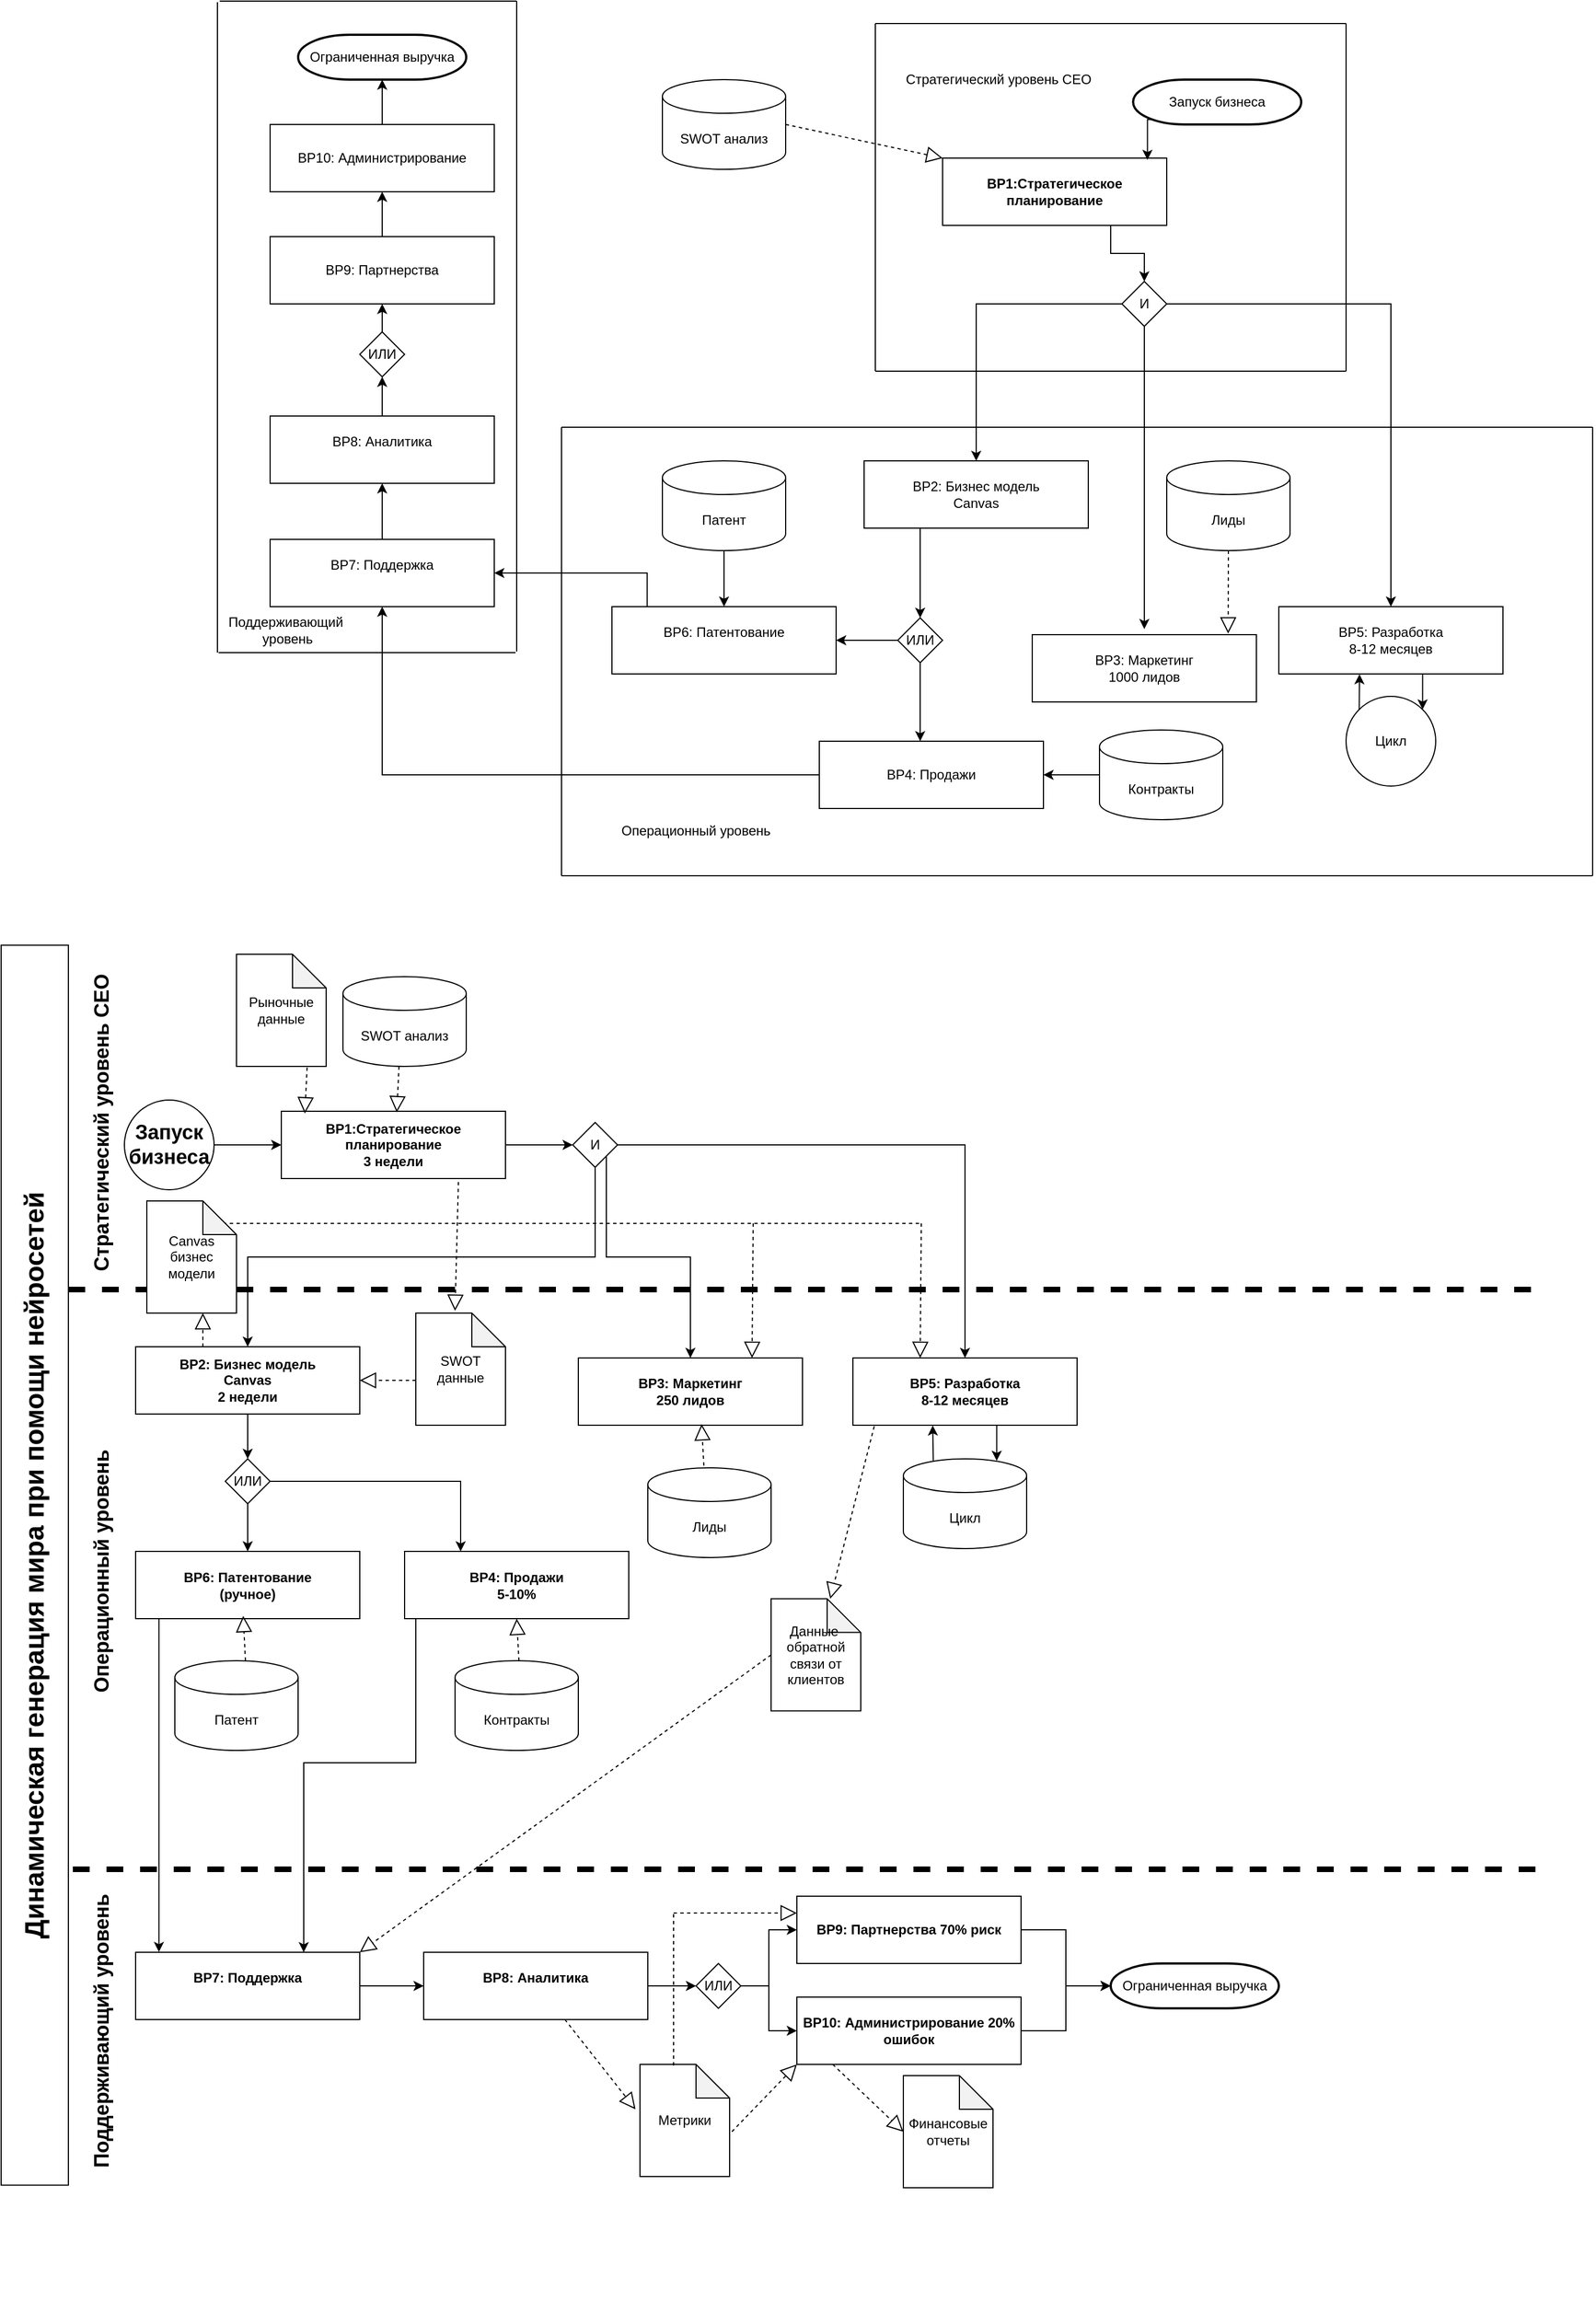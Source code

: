 <mxfile version="28.1.2">
  <diagram name="Страница — 1" id="jnrc5RC17uL5okMxQ9-9">
    <mxGraphModel dx="2722" dy="1200" grid="1" gridSize="10" guides="1" tooltips="1" connect="1" arrows="1" fold="1" page="1" pageScale="1" pageWidth="827" pageHeight="1169" math="0" shadow="0">
      <root>
        <mxCell id="0" />
        <mxCell id="1" parent="0" />
        <mxCell id="enXsGFHNMzW8swjhAQXI-1" value="SWOT анализ" style="shape=cylinder3;whiteSpace=wrap;html=1;boundedLbl=1;backgroundOutline=1;size=15;" vertex="1" parent="1">
          <mxGeometry x="130" y="90" width="110" height="80" as="geometry" />
        </mxCell>
        <mxCell id="enXsGFHNMzW8swjhAQXI-2" value="Запуск бизнеса" style="strokeWidth=2;html=1;shape=mxgraph.flowchart.terminator;whiteSpace=wrap;" vertex="1" parent="1">
          <mxGeometry x="550" y="90" width="150" height="40" as="geometry" />
        </mxCell>
        <mxCell id="enXsGFHNMzW8swjhAQXI-7" style="edgeStyle=orthogonalEdgeStyle;rounded=0;orthogonalLoop=1;jettySize=auto;html=1;exitX=0.75;exitY=1;exitDx=0;exitDy=0;entryX=0.5;entryY=0;entryDx=0;entryDy=0;" edge="1" parent="1" source="enXsGFHNMzW8swjhAQXI-3" target="enXsGFHNMzW8swjhAQXI-4">
          <mxGeometry relative="1" as="geometry" />
        </mxCell>
        <mxCell id="enXsGFHNMzW8swjhAQXI-3" value="&lt;b&gt;BP1:Стратегическое планирование&lt;/b&gt;" style="rounded=0;whiteSpace=wrap;html=1;" vertex="1" parent="1">
          <mxGeometry x="380" y="160" width="200" height="60" as="geometry" />
        </mxCell>
        <mxCell id="enXsGFHNMzW8swjhAQXI-15" style="edgeStyle=orthogonalEdgeStyle;rounded=0;orthogonalLoop=1;jettySize=auto;html=1;exitX=0;exitY=0.5;exitDx=0;exitDy=0;entryX=0.5;entryY=0;entryDx=0;entryDy=0;" edge="1" parent="1" source="enXsGFHNMzW8swjhAQXI-4" target="enXsGFHNMzW8swjhAQXI-14">
          <mxGeometry relative="1" as="geometry" />
        </mxCell>
        <mxCell id="enXsGFHNMzW8swjhAQXI-25" style="edgeStyle=orthogonalEdgeStyle;rounded=0;orthogonalLoop=1;jettySize=auto;html=1;exitX=0.5;exitY=1;exitDx=0;exitDy=0;" edge="1" parent="1" source="enXsGFHNMzW8swjhAQXI-4">
          <mxGeometry relative="1" as="geometry">
            <mxPoint x="560" y="580" as="targetPoint" />
          </mxGeometry>
        </mxCell>
        <mxCell id="enXsGFHNMzW8swjhAQXI-26" style="edgeStyle=orthogonalEdgeStyle;rounded=0;orthogonalLoop=1;jettySize=auto;html=1;exitX=1;exitY=0.5;exitDx=0;exitDy=0;entryX=0.5;entryY=0;entryDx=0;entryDy=0;" edge="1" parent="1" source="enXsGFHNMzW8swjhAQXI-4" target="enXsGFHNMzW8swjhAQXI-20">
          <mxGeometry relative="1" as="geometry" />
        </mxCell>
        <mxCell id="enXsGFHNMzW8swjhAQXI-4" value="И" style="rhombus;whiteSpace=wrap;html=1;" vertex="1" parent="1">
          <mxGeometry x="540" y="270" width="40" height="40" as="geometry" />
        </mxCell>
        <mxCell id="enXsGFHNMzW8swjhAQXI-5" style="edgeStyle=orthogonalEdgeStyle;rounded=0;orthogonalLoop=1;jettySize=auto;html=1;exitX=0.11;exitY=0.89;exitDx=0;exitDy=0;exitPerimeter=0;entryX=0.914;entryY=0.027;entryDx=0;entryDy=0;entryPerimeter=0;" edge="1" parent="1" source="enXsGFHNMzW8swjhAQXI-2" target="enXsGFHNMzW8swjhAQXI-3">
          <mxGeometry relative="1" as="geometry" />
        </mxCell>
        <mxCell id="enXsGFHNMzW8swjhAQXI-6" value="" style="endArrow=block;dashed=1;endFill=0;endSize=12;html=1;rounded=0;entryX=0;entryY=0;entryDx=0;entryDy=0;" edge="1" parent="1" target="enXsGFHNMzW8swjhAQXI-3">
          <mxGeometry width="160" relative="1" as="geometry">
            <mxPoint x="240" y="130" as="sourcePoint" />
            <mxPoint x="400" y="130" as="targetPoint" />
          </mxGeometry>
        </mxCell>
        <mxCell id="enXsGFHNMzW8swjhAQXI-9" value="" style="endArrow=none;html=1;rounded=0;" edge="1" parent="1">
          <mxGeometry width="50" height="50" relative="1" as="geometry">
            <mxPoint x="320" y="350" as="sourcePoint" />
            <mxPoint x="320" y="40" as="targetPoint" />
          </mxGeometry>
        </mxCell>
        <mxCell id="enXsGFHNMzW8swjhAQXI-10" value="" style="endArrow=none;html=1;rounded=0;" edge="1" parent="1">
          <mxGeometry width="50" height="50" relative="1" as="geometry">
            <mxPoint x="740" y="350" as="sourcePoint" />
            <mxPoint x="740" y="40" as="targetPoint" />
          </mxGeometry>
        </mxCell>
        <mxCell id="enXsGFHNMzW8swjhAQXI-11" value="" style="endArrow=none;html=1;rounded=0;" edge="1" parent="1">
          <mxGeometry width="50" height="50" relative="1" as="geometry">
            <mxPoint x="740" y="350" as="sourcePoint" />
            <mxPoint x="320" y="350" as="targetPoint" />
          </mxGeometry>
        </mxCell>
        <mxCell id="enXsGFHNMzW8swjhAQXI-12" value="" style="endArrow=none;html=1;rounded=0;" edge="1" parent="1">
          <mxGeometry width="50" height="50" relative="1" as="geometry">
            <mxPoint x="740" y="40" as="sourcePoint" />
            <mxPoint x="320" y="40" as="targetPoint" />
          </mxGeometry>
        </mxCell>
        <mxCell id="enXsGFHNMzW8swjhAQXI-13" value="Стратегический уровень CEO" style="text;html=1;align=center;verticalAlign=middle;whiteSpace=wrap;rounded=0;" vertex="1" parent="1">
          <mxGeometry x="340" y="60" width="180" height="60" as="geometry" />
        </mxCell>
        <mxCell id="enXsGFHNMzW8swjhAQXI-28" style="edgeStyle=orthogonalEdgeStyle;rounded=0;orthogonalLoop=1;jettySize=auto;html=1;exitX=0.25;exitY=1;exitDx=0;exitDy=0;entryX=0.5;entryY=0;entryDx=0;entryDy=0;" edge="1" parent="1" source="enXsGFHNMzW8swjhAQXI-14" target="enXsGFHNMzW8swjhAQXI-27">
          <mxGeometry relative="1" as="geometry" />
        </mxCell>
        <mxCell id="enXsGFHNMzW8swjhAQXI-14" value="BP2: Бизнес модель&lt;div&gt;Canvas&lt;/div&gt;" style="rounded=0;whiteSpace=wrap;html=1;" vertex="1" parent="1">
          <mxGeometry x="310" y="430" width="200" height="60" as="geometry" />
        </mxCell>
        <mxCell id="enXsGFHNMzW8swjhAQXI-16" value="BP3: Маркетинг&lt;br&gt;1000 лидов" style="rounded=0;whiteSpace=wrap;html=1;" vertex="1" parent="1">
          <mxGeometry x="460" y="585" width="200" height="60" as="geometry" />
        </mxCell>
        <mxCell id="enXsGFHNMzW8swjhAQXI-17" value="Лиды" style="shape=cylinder3;whiteSpace=wrap;html=1;boundedLbl=1;backgroundOutline=1;size=15;" vertex="1" parent="1">
          <mxGeometry x="580" y="430" width="110" height="80" as="geometry" />
        </mxCell>
        <mxCell id="enXsGFHNMzW8swjhAQXI-18" value="" style="endArrow=block;dashed=1;endFill=0;endSize=12;html=1;rounded=0;entryX=0.874;entryY=-0.017;entryDx=0;entryDy=0;entryPerimeter=0;exitX=0.5;exitY=1;exitDx=0;exitDy=0;exitPerimeter=0;" edge="1" parent="1" source="enXsGFHNMzW8swjhAQXI-17" target="enXsGFHNMzW8swjhAQXI-16">
          <mxGeometry width="160" relative="1" as="geometry">
            <mxPoint x="827" y="370" as="sourcePoint" />
            <mxPoint x="967" y="400" as="targetPoint" />
          </mxGeometry>
        </mxCell>
        <mxCell id="enXsGFHNMzW8swjhAQXI-47" style="edgeStyle=orthogonalEdgeStyle;rounded=0;orthogonalLoop=1;jettySize=auto;html=1;exitX=0.75;exitY=1;exitDx=0;exitDy=0;entryX=1;entryY=0;entryDx=0;entryDy=0;" edge="1" parent="1" source="enXsGFHNMzW8swjhAQXI-20" target="enXsGFHNMzW8swjhAQXI-22">
          <mxGeometry relative="1" as="geometry" />
        </mxCell>
        <mxCell id="enXsGFHNMzW8swjhAQXI-20" value="BP5: Разработка&lt;br&gt;8-12 месяцев" style="rounded=0;whiteSpace=wrap;html=1;" vertex="1" parent="1">
          <mxGeometry x="680" y="560" width="200" height="60" as="geometry" />
        </mxCell>
        <mxCell id="enXsGFHNMzW8swjhAQXI-22" value="Цикл" style="ellipse;whiteSpace=wrap;html=1;aspect=fixed;" vertex="1" parent="1">
          <mxGeometry x="740" y="640" width="80" height="80" as="geometry" />
        </mxCell>
        <mxCell id="enXsGFHNMzW8swjhAQXI-32" style="edgeStyle=orthogonalEdgeStyle;rounded=0;orthogonalLoop=1;jettySize=auto;html=1;exitX=0;exitY=0.5;exitDx=0;exitDy=0;entryX=1;entryY=0.5;entryDx=0;entryDy=0;" edge="1" parent="1" source="enXsGFHNMzW8swjhAQXI-27" target="enXsGFHNMzW8swjhAQXI-30">
          <mxGeometry relative="1" as="geometry" />
        </mxCell>
        <mxCell id="enXsGFHNMzW8swjhAQXI-27" value="ИЛИ" style="rhombus;whiteSpace=wrap;html=1;" vertex="1" parent="1">
          <mxGeometry x="340" y="570" width="40" height="40" as="geometry" />
        </mxCell>
        <mxCell id="enXsGFHNMzW8swjhAQXI-56" style="edgeStyle=orthogonalEdgeStyle;rounded=0;orthogonalLoop=1;jettySize=auto;html=1;exitX=0;exitY=0.5;exitDx=0;exitDy=0;entryX=0.5;entryY=1;entryDx=0;entryDy=0;" edge="1" parent="1" source="enXsGFHNMzW8swjhAQXI-29" target="enXsGFHNMzW8swjhAQXI-54">
          <mxGeometry relative="1" as="geometry" />
        </mxCell>
        <mxCell id="enXsGFHNMzW8swjhAQXI-29" value="BP4: Продажи" style="rounded=0;whiteSpace=wrap;html=1;" vertex="1" parent="1">
          <mxGeometry x="270" y="680" width="200" height="60" as="geometry" />
        </mxCell>
        <mxCell id="enXsGFHNMzW8swjhAQXI-55" style="edgeStyle=orthogonalEdgeStyle;rounded=0;orthogonalLoop=1;jettySize=auto;html=1;exitX=0.157;exitY=0.006;exitDx=0;exitDy=0;entryX=1;entryY=0.5;entryDx=0;entryDy=0;exitPerimeter=0;" edge="1" parent="1" source="enXsGFHNMzW8swjhAQXI-30" target="enXsGFHNMzW8swjhAQXI-54">
          <mxGeometry relative="1" as="geometry" />
        </mxCell>
        <mxCell id="enXsGFHNMzW8swjhAQXI-30" value="BP6: Патентование&lt;div&gt;&lt;br&gt;&lt;/div&gt;" style="rounded=0;whiteSpace=wrap;html=1;" vertex="1" parent="1">
          <mxGeometry x="85" y="560" width="200" height="60" as="geometry" />
        </mxCell>
        <mxCell id="enXsGFHNMzW8swjhAQXI-31" style="edgeStyle=orthogonalEdgeStyle;rounded=0;orthogonalLoop=1;jettySize=auto;html=1;exitX=0.5;exitY=1;exitDx=0;exitDy=0;entryX=0.45;entryY=0;entryDx=0;entryDy=0;entryPerimeter=0;" edge="1" parent="1" source="enXsGFHNMzW8swjhAQXI-27" target="enXsGFHNMzW8swjhAQXI-29">
          <mxGeometry relative="1" as="geometry" />
        </mxCell>
        <mxCell id="enXsGFHNMzW8swjhAQXI-36" style="edgeStyle=orthogonalEdgeStyle;rounded=0;orthogonalLoop=1;jettySize=auto;html=1;exitX=0;exitY=0.5;exitDx=0;exitDy=0;exitPerimeter=0;entryX=1;entryY=0.5;entryDx=0;entryDy=0;" edge="1" parent="1" source="enXsGFHNMzW8swjhAQXI-33" target="enXsGFHNMzW8swjhAQXI-29">
          <mxGeometry relative="1" as="geometry" />
        </mxCell>
        <mxCell id="enXsGFHNMzW8swjhAQXI-33" value="Контракты" style="shape=cylinder3;whiteSpace=wrap;html=1;boundedLbl=1;backgroundOutline=1;size=15;" vertex="1" parent="1">
          <mxGeometry x="520" y="670" width="110" height="80" as="geometry" />
        </mxCell>
        <mxCell id="enXsGFHNMzW8swjhAQXI-35" style="edgeStyle=orthogonalEdgeStyle;rounded=0;orthogonalLoop=1;jettySize=auto;html=1;exitX=0.5;exitY=1;exitDx=0;exitDy=0;exitPerimeter=0;entryX=0.5;entryY=0;entryDx=0;entryDy=0;" edge="1" parent="1" source="enXsGFHNMzW8swjhAQXI-34" target="enXsGFHNMzW8swjhAQXI-30">
          <mxGeometry relative="1" as="geometry" />
        </mxCell>
        <mxCell id="enXsGFHNMzW8swjhAQXI-34" value="Патент" style="shape=cylinder3;whiteSpace=wrap;html=1;boundedLbl=1;backgroundOutline=1;size=15;" vertex="1" parent="1">
          <mxGeometry x="130" y="430" width="110" height="80" as="geometry" />
        </mxCell>
        <mxCell id="enXsGFHNMzW8swjhAQXI-48" style="edgeStyle=orthogonalEdgeStyle;rounded=0;orthogonalLoop=1;jettySize=auto;html=1;exitX=0;exitY=0;exitDx=0;exitDy=0;entryX=0.36;entryY=1.004;entryDx=0;entryDy=0;entryPerimeter=0;" edge="1" parent="1" source="enXsGFHNMzW8swjhAQXI-22" target="enXsGFHNMzW8swjhAQXI-20">
          <mxGeometry relative="1" as="geometry" />
        </mxCell>
        <mxCell id="enXsGFHNMzW8swjhAQXI-49" value="" style="endArrow=none;html=1;rounded=0;" edge="1" parent="1">
          <mxGeometry width="50" height="50" relative="1" as="geometry">
            <mxPoint x="960" y="400" as="sourcePoint" />
            <mxPoint x="40" y="400" as="targetPoint" />
          </mxGeometry>
        </mxCell>
        <mxCell id="enXsGFHNMzW8swjhAQXI-50" value="" style="endArrow=none;html=1;rounded=0;" edge="1" parent="1">
          <mxGeometry width="50" height="50" relative="1" as="geometry">
            <mxPoint x="960" y="800" as="sourcePoint" />
            <mxPoint x="40" y="800" as="targetPoint" />
          </mxGeometry>
        </mxCell>
        <mxCell id="enXsGFHNMzW8swjhAQXI-51" value="" style="endArrow=none;html=1;rounded=0;" edge="1" parent="1">
          <mxGeometry width="50" height="50" relative="1" as="geometry">
            <mxPoint x="40" y="800" as="sourcePoint" />
            <mxPoint x="40" y="400" as="targetPoint" />
          </mxGeometry>
        </mxCell>
        <mxCell id="enXsGFHNMzW8swjhAQXI-52" value="" style="endArrow=none;html=1;rounded=0;" edge="1" parent="1">
          <mxGeometry width="50" height="50" relative="1" as="geometry">
            <mxPoint x="960" y="800" as="sourcePoint" />
            <mxPoint x="960" y="400" as="targetPoint" />
          </mxGeometry>
        </mxCell>
        <mxCell id="enXsGFHNMzW8swjhAQXI-53" value="Операционный уровень" style="text;html=1;align=center;verticalAlign=middle;whiteSpace=wrap;rounded=0;" vertex="1" parent="1">
          <mxGeometry x="70" y="730" width="180" height="60" as="geometry" />
        </mxCell>
        <mxCell id="enXsGFHNMzW8swjhAQXI-58" style="edgeStyle=orthogonalEdgeStyle;rounded=0;orthogonalLoop=1;jettySize=auto;html=1;exitX=0.5;exitY=0;exitDx=0;exitDy=0;entryX=0.5;entryY=1;entryDx=0;entryDy=0;" edge="1" parent="1" source="enXsGFHNMzW8swjhAQXI-54" target="enXsGFHNMzW8swjhAQXI-57">
          <mxGeometry relative="1" as="geometry" />
        </mxCell>
        <mxCell id="enXsGFHNMzW8swjhAQXI-54" value="BP7: Поддержка&lt;div&gt;&lt;br&gt;&lt;/div&gt;" style="rounded=0;whiteSpace=wrap;html=1;" vertex="1" parent="1">
          <mxGeometry x="-220" y="500" width="200" height="60" as="geometry" />
        </mxCell>
        <mxCell id="enXsGFHNMzW8swjhAQXI-67" style="edgeStyle=orthogonalEdgeStyle;rounded=0;orthogonalLoop=1;jettySize=auto;html=1;exitX=0.5;exitY=0;exitDx=0;exitDy=0;entryX=0.5;entryY=1;entryDx=0;entryDy=0;" edge="1" parent="1" source="enXsGFHNMzW8swjhAQXI-57" target="enXsGFHNMzW8swjhAQXI-59">
          <mxGeometry relative="1" as="geometry" />
        </mxCell>
        <mxCell id="enXsGFHNMzW8swjhAQXI-57" value="BP8: Аналитика&lt;div&gt;&lt;br&gt;&lt;/div&gt;" style="rounded=0;whiteSpace=wrap;html=1;" vertex="1" parent="1">
          <mxGeometry x="-220" y="390" width="200" height="60" as="geometry" />
        </mxCell>
        <mxCell id="enXsGFHNMzW8swjhAQXI-68" style="edgeStyle=orthogonalEdgeStyle;rounded=0;orthogonalLoop=1;jettySize=auto;html=1;exitX=0.5;exitY=0;exitDx=0;exitDy=0;entryX=0.5;entryY=1;entryDx=0;entryDy=0;" edge="1" parent="1" source="enXsGFHNMzW8swjhAQXI-59" target="enXsGFHNMzW8swjhAQXI-64">
          <mxGeometry relative="1" as="geometry" />
        </mxCell>
        <mxCell id="enXsGFHNMzW8swjhAQXI-59" value="ИЛИ" style="rhombus;whiteSpace=wrap;html=1;" vertex="1" parent="1">
          <mxGeometry x="-140" y="315" width="40" height="40" as="geometry" />
        </mxCell>
        <mxCell id="enXsGFHNMzW8swjhAQXI-63" value="Ограниченная выручка" style="strokeWidth=2;html=1;shape=mxgraph.flowchart.terminator;whiteSpace=wrap;" vertex="1" parent="1">
          <mxGeometry x="-195" y="50" width="150" height="40" as="geometry" />
        </mxCell>
        <mxCell id="enXsGFHNMzW8swjhAQXI-70" style="edgeStyle=orthogonalEdgeStyle;rounded=0;orthogonalLoop=1;jettySize=auto;html=1;exitX=0.5;exitY=0;exitDx=0;exitDy=0;entryX=0.5;entryY=1;entryDx=0;entryDy=0;" edge="1" parent="1" source="enXsGFHNMzW8swjhAQXI-64" target="enXsGFHNMzW8swjhAQXI-69">
          <mxGeometry relative="1" as="geometry" />
        </mxCell>
        <mxCell id="enXsGFHNMzW8swjhAQXI-64" value="BP9: Партнерства" style="rounded=0;whiteSpace=wrap;html=1;" vertex="1" parent="1">
          <mxGeometry x="-220" y="230" width="200" height="60" as="geometry" />
        </mxCell>
        <mxCell id="enXsGFHNMzW8swjhAQXI-69" value="BP10: Администрирование" style="rounded=0;whiteSpace=wrap;html=1;" vertex="1" parent="1">
          <mxGeometry x="-220" y="130" width="200" height="60" as="geometry" />
        </mxCell>
        <mxCell id="enXsGFHNMzW8swjhAQXI-71" style="edgeStyle=orthogonalEdgeStyle;rounded=0;orthogonalLoop=1;jettySize=auto;html=1;exitX=0.5;exitY=0;exitDx=0;exitDy=0;entryX=0.5;entryY=1;entryDx=0;entryDy=0;entryPerimeter=0;" edge="1" parent="1" source="enXsGFHNMzW8swjhAQXI-69" target="enXsGFHNMzW8swjhAQXI-63">
          <mxGeometry relative="1" as="geometry" />
        </mxCell>
        <mxCell id="enXsGFHNMzW8swjhAQXI-72" value="" style="endArrow=none;html=1;rounded=0;" edge="1" parent="1">
          <mxGeometry width="50" height="50" relative="1" as="geometry">
            <mxPoint y="20" as="sourcePoint" />
            <mxPoint x="-265" y="20" as="targetPoint" />
          </mxGeometry>
        </mxCell>
        <mxCell id="enXsGFHNMzW8swjhAQXI-73" value="" style="endArrow=none;html=1;rounded=0;" edge="1" parent="1">
          <mxGeometry width="50" height="50" relative="1" as="geometry">
            <mxPoint x="-1" y="601" as="sourcePoint" />
            <mxPoint x="-266" y="601" as="targetPoint" />
          </mxGeometry>
        </mxCell>
        <mxCell id="enXsGFHNMzW8swjhAQXI-74" value="" style="endArrow=none;html=1;rounded=0;" edge="1" parent="1">
          <mxGeometry width="50" height="50" relative="1" as="geometry">
            <mxPoint y="600" as="sourcePoint" />
            <mxPoint y="20" as="targetPoint" />
          </mxGeometry>
        </mxCell>
        <mxCell id="enXsGFHNMzW8swjhAQXI-76" value="" style="endArrow=none;html=1;rounded=0;" edge="1" parent="1">
          <mxGeometry width="50" height="50" relative="1" as="geometry">
            <mxPoint x="-267" y="601" as="sourcePoint" />
            <mxPoint x="-267" y="21" as="targetPoint" />
          </mxGeometry>
        </mxCell>
        <mxCell id="enXsGFHNMzW8swjhAQXI-77" value="Поддерживающий&lt;div&gt;&amp;nbsp;уровень&lt;/div&gt;" style="text;html=1;align=center;verticalAlign=middle;whiteSpace=wrap;rounded=0;" vertex="1" parent="1">
          <mxGeometry x="-296" y="551" width="180" height="60" as="geometry" />
        </mxCell>
        <mxCell id="enXsGFHNMzW8swjhAQXI-78" value="" style="endArrow=none;dashed=1;html=1;rounded=0;strokeWidth=5;" edge="1" parent="1">
          <mxGeometry width="50" height="50" relative="1" as="geometry">
            <mxPoint x="-400" y="1169" as="sourcePoint" />
            <mxPoint x="920" y="1169" as="targetPoint" />
          </mxGeometry>
        </mxCell>
        <mxCell id="enXsGFHNMzW8swjhAQXI-79" value="&lt;font style=&quot;font-size: 24px;&quot;&gt;&lt;b&gt;Динамическая генерация мира при помощи нейросетей&lt;/b&gt;&lt;/font&gt;" style="rounded=0;whiteSpace=wrap;html=1;rotation=-90;" vertex="1" parent="1">
          <mxGeometry x="-982.89" y="1384.8" width="1105.8" height="60" as="geometry" />
        </mxCell>
        <mxCell id="enXsGFHNMzW8swjhAQXI-80" value="" style="endArrow=none;dashed=1;html=1;rounded=0;strokeWidth=5;" edge="1" parent="1">
          <mxGeometry width="50" height="50" relative="1" as="geometry">
            <mxPoint x="-396" y="1686" as="sourcePoint" />
            <mxPoint x="924" y="1686" as="targetPoint" />
          </mxGeometry>
        </mxCell>
        <mxCell id="enXsGFHNMzW8swjhAQXI-83" style="edgeStyle=orthogonalEdgeStyle;rounded=0;orthogonalLoop=1;jettySize=auto;html=1;exitX=1;exitY=0.5;exitDx=0;exitDy=0;entryX=0;entryY=0.5;entryDx=0;entryDy=0;" edge="1" parent="1" source="enXsGFHNMzW8swjhAQXI-81" target="enXsGFHNMzW8swjhAQXI-82">
          <mxGeometry relative="1" as="geometry" />
        </mxCell>
        <mxCell id="enXsGFHNMzW8swjhAQXI-81" value="&lt;font style=&quot;font-size: 18px;&quot;&gt;&lt;b&gt;Запуск бизнеса&lt;/b&gt;&lt;/font&gt;" style="ellipse;whiteSpace=wrap;html=1;aspect=fixed;" vertex="1" parent="1">
          <mxGeometry x="-350" y="1000" width="80" height="80" as="geometry" />
        </mxCell>
        <mxCell id="enXsGFHNMzW8swjhAQXI-85" style="edgeStyle=orthogonalEdgeStyle;rounded=0;orthogonalLoop=1;jettySize=auto;html=1;exitX=1;exitY=0.5;exitDx=0;exitDy=0;entryX=0;entryY=0.5;entryDx=0;entryDy=0;" edge="1" parent="1" source="enXsGFHNMzW8swjhAQXI-82" target="enXsGFHNMzW8swjhAQXI-84">
          <mxGeometry relative="1" as="geometry" />
        </mxCell>
        <mxCell id="enXsGFHNMzW8swjhAQXI-82" value="&lt;b&gt;BP1:Стратегическое планирование&lt;/b&gt;&lt;div&gt;&lt;b&gt;3 недели&lt;/b&gt;&lt;/div&gt;" style="rounded=0;whiteSpace=wrap;html=1;" vertex="1" parent="1">
          <mxGeometry x="-210" y="1010" width="200" height="60" as="geometry" />
        </mxCell>
        <mxCell id="enXsGFHNMzW8swjhAQXI-89" style="edgeStyle=orthogonalEdgeStyle;rounded=0;orthogonalLoop=1;jettySize=auto;html=1;exitX=0.5;exitY=1;exitDx=0;exitDy=0;entryX=0.5;entryY=0;entryDx=0;entryDy=0;" edge="1" parent="1" source="enXsGFHNMzW8swjhAQXI-84" target="enXsGFHNMzW8swjhAQXI-88">
          <mxGeometry relative="1" as="geometry" />
        </mxCell>
        <mxCell id="enXsGFHNMzW8swjhAQXI-101" style="edgeStyle=orthogonalEdgeStyle;rounded=0;orthogonalLoop=1;jettySize=auto;html=1;exitX=1;exitY=0.5;exitDx=0;exitDy=0;" edge="1" parent="1" source="enXsGFHNMzW8swjhAQXI-84" target="enXsGFHNMzW8swjhAQXI-100">
          <mxGeometry relative="1" as="geometry" />
        </mxCell>
        <mxCell id="enXsGFHNMzW8swjhAQXI-108" style="edgeStyle=orthogonalEdgeStyle;rounded=0;orthogonalLoop=1;jettySize=auto;html=1;exitX=1;exitY=1;exitDx=0;exitDy=0;entryX=0.5;entryY=0;entryDx=0;entryDy=0;" edge="1" parent="1" source="enXsGFHNMzW8swjhAQXI-84" target="enXsGFHNMzW8swjhAQXI-105">
          <mxGeometry relative="1" as="geometry">
            <Array as="points">
              <mxPoint x="80" y="1140" />
              <mxPoint x="155" y="1140" />
            </Array>
          </mxGeometry>
        </mxCell>
        <mxCell id="enXsGFHNMzW8swjhAQXI-84" value="И" style="rhombus;whiteSpace=wrap;html=1;" vertex="1" parent="1">
          <mxGeometry x="50" y="1020" width="40" height="40" as="geometry" />
        </mxCell>
        <mxCell id="enXsGFHNMzW8swjhAQXI-86" value="SWOT анализ" style="shape=cylinder3;whiteSpace=wrap;html=1;boundedLbl=1;backgroundOutline=1;size=15;" vertex="1" parent="1">
          <mxGeometry x="-155" y="890" width="110" height="80" as="geometry" />
        </mxCell>
        <mxCell id="enXsGFHNMzW8swjhAQXI-87" value="" style="endArrow=block;dashed=1;endFill=0;endSize=12;html=1;rounded=0;" edge="1" parent="1">
          <mxGeometry width="160" relative="1" as="geometry">
            <mxPoint x="-105" y="970" as="sourcePoint" />
            <mxPoint x="-107" y="1011" as="targetPoint" />
          </mxGeometry>
        </mxCell>
        <mxCell id="enXsGFHNMzW8swjhAQXI-91" style="edgeStyle=orthogonalEdgeStyle;rounded=0;orthogonalLoop=1;jettySize=auto;html=1;exitX=0.5;exitY=1;exitDx=0;exitDy=0;entryX=0.5;entryY=0;entryDx=0;entryDy=0;" edge="1" parent="1" source="enXsGFHNMzW8swjhAQXI-88" target="enXsGFHNMzW8swjhAQXI-90">
          <mxGeometry relative="1" as="geometry" />
        </mxCell>
        <mxCell id="enXsGFHNMzW8swjhAQXI-88" value="&lt;b&gt;BP2: Бизнес модель&lt;/b&gt;&lt;div&gt;&lt;b&gt;Canvas&lt;/b&gt;&lt;/div&gt;&lt;div&gt;&lt;b&gt;2 недели&lt;/b&gt;&lt;/div&gt;" style="rounded=0;whiteSpace=wrap;html=1;" vertex="1" parent="1">
          <mxGeometry x="-340" y="1220" width="200" height="60" as="geometry" />
        </mxCell>
        <mxCell id="enXsGFHNMzW8swjhAQXI-94" style="edgeStyle=orthogonalEdgeStyle;rounded=0;orthogonalLoop=1;jettySize=auto;html=1;exitX=0.5;exitY=1;exitDx=0;exitDy=0;entryX=0.5;entryY=0;entryDx=0;entryDy=0;" edge="1" parent="1" source="enXsGFHNMzW8swjhAQXI-90" target="enXsGFHNMzW8swjhAQXI-92">
          <mxGeometry relative="1" as="geometry" />
        </mxCell>
        <mxCell id="enXsGFHNMzW8swjhAQXI-95" style="edgeStyle=orthogonalEdgeStyle;rounded=0;orthogonalLoop=1;jettySize=auto;html=1;exitX=1;exitY=0.5;exitDx=0;exitDy=0;entryX=0.25;entryY=0;entryDx=0;entryDy=0;" edge="1" parent="1" source="enXsGFHNMzW8swjhAQXI-90" target="enXsGFHNMzW8swjhAQXI-93">
          <mxGeometry relative="1" as="geometry" />
        </mxCell>
        <mxCell id="enXsGFHNMzW8swjhAQXI-90" value="ИЛИ" style="rhombus;whiteSpace=wrap;html=1;" vertex="1" parent="1">
          <mxGeometry x="-260" y="1320" width="40" height="40" as="geometry" />
        </mxCell>
        <mxCell id="enXsGFHNMzW8swjhAQXI-92" value="&lt;b&gt;BP6: Патентование&lt;/b&gt;&lt;div&gt;&lt;b&gt;(ручное)&lt;/b&gt;&lt;/div&gt;" style="rounded=0;whiteSpace=wrap;html=1;" vertex="1" parent="1">
          <mxGeometry x="-340" y="1402.5" width="200" height="60" as="geometry" />
        </mxCell>
        <mxCell id="enXsGFHNMzW8swjhAQXI-115" style="edgeStyle=orthogonalEdgeStyle;rounded=0;orthogonalLoop=1;jettySize=auto;html=1;exitX=0.25;exitY=1;exitDx=0;exitDy=0;entryX=0.75;entryY=0;entryDx=0;entryDy=0;" edge="1" parent="1" source="enXsGFHNMzW8swjhAQXI-93" target="enXsGFHNMzW8swjhAQXI-111">
          <mxGeometry relative="1" as="geometry">
            <Array as="points">
              <mxPoint x="-90" y="1463" />
              <mxPoint x="-90" y="1591" />
              <mxPoint x="-190" y="1591" />
            </Array>
          </mxGeometry>
        </mxCell>
        <mxCell id="enXsGFHNMzW8swjhAQXI-93" value="&lt;b&gt;BP4: Продажи&lt;/b&gt;&lt;div&gt;&lt;b&gt;5-10%&lt;/b&gt;&lt;/div&gt;" style="rounded=0;whiteSpace=wrap;html=1;" vertex="1" parent="1">
          <mxGeometry x="-100" y="1402.5" width="200" height="60" as="geometry" />
        </mxCell>
        <mxCell id="enXsGFHNMzW8swjhAQXI-96" value="Патент" style="shape=cylinder3;whiteSpace=wrap;html=1;boundedLbl=1;backgroundOutline=1;size=15;" vertex="1" parent="1">
          <mxGeometry x="-305" y="1500" width="110" height="80" as="geometry" />
        </mxCell>
        <mxCell id="enXsGFHNMzW8swjhAQXI-97" value="Контракты" style="shape=cylinder3;whiteSpace=wrap;html=1;boundedLbl=1;backgroundOutline=1;size=15;" vertex="1" parent="1">
          <mxGeometry x="-55" y="1500" width="110" height="80" as="geometry" />
        </mxCell>
        <mxCell id="enXsGFHNMzW8swjhAQXI-98" value="" style="endArrow=block;dashed=1;endFill=0;endSize=12;html=1;rounded=0;entryX=0.5;entryY=1;entryDx=0;entryDy=0;" edge="1" parent="1" target="enXsGFHNMzW8swjhAQXI-93">
          <mxGeometry width="160" relative="1" as="geometry">
            <mxPoint x="2" y="1500" as="sourcePoint" />
            <mxPoint y="1460" as="targetPoint" />
          </mxGeometry>
        </mxCell>
        <mxCell id="enXsGFHNMzW8swjhAQXI-99" value="" style="endArrow=block;dashed=1;endFill=0;endSize=12;html=1;rounded=0;" edge="1" parent="1">
          <mxGeometry width="160" relative="1" as="geometry">
            <mxPoint x="-242" y="1500" as="sourcePoint" />
            <mxPoint x="-244" y="1460" as="targetPoint" />
          </mxGeometry>
        </mxCell>
        <mxCell id="enXsGFHNMzW8swjhAQXI-104" style="edgeStyle=orthogonalEdgeStyle;rounded=0;orthogonalLoop=1;jettySize=auto;html=1;exitX=0.75;exitY=1;exitDx=0;exitDy=0;entryX=1;entryY=0;entryDx=0;entryDy=0;" edge="1" parent="1" source="enXsGFHNMzW8swjhAQXI-100">
          <mxGeometry relative="1" as="geometry">
            <mxPoint x="428.284" y="1321.716" as="targetPoint" />
          </mxGeometry>
        </mxCell>
        <mxCell id="enXsGFHNMzW8swjhAQXI-100" value="&lt;b&gt;BP5: Разработка&lt;br&gt;8-12 месяцев&lt;/b&gt;" style="rounded=0;whiteSpace=wrap;html=1;" vertex="1" parent="1">
          <mxGeometry x="300" y="1230" width="200" height="60" as="geometry" />
        </mxCell>
        <mxCell id="enXsGFHNMzW8swjhAQXI-103" style="edgeStyle=orthogonalEdgeStyle;rounded=0;orthogonalLoop=1;jettySize=auto;html=1;exitX=0;exitY=0;exitDx=0;exitDy=0;entryX=0.356;entryY=1.004;entryDx=0;entryDy=0;entryPerimeter=0;" edge="1" parent="1" target="enXsGFHNMzW8swjhAQXI-100">
          <mxGeometry relative="1" as="geometry">
            <mxPoint x="371.716" y="1321.716" as="sourcePoint" />
          </mxGeometry>
        </mxCell>
        <mxCell id="enXsGFHNMzW8swjhAQXI-105" value="&lt;b&gt;BP3: Маркетинг&lt;br&gt;250 лидов&lt;/b&gt;" style="rounded=0;whiteSpace=wrap;html=1;" vertex="1" parent="1">
          <mxGeometry x="55" y="1230" width="200" height="60" as="geometry" />
        </mxCell>
        <mxCell id="enXsGFHNMzW8swjhAQXI-106" value="Лиды" style="shape=cylinder3;whiteSpace=wrap;html=1;boundedLbl=1;backgroundOutline=1;size=15;" vertex="1" parent="1">
          <mxGeometry x="117" y="1328" width="110" height="80" as="geometry" />
        </mxCell>
        <mxCell id="enXsGFHNMzW8swjhAQXI-107" value="" style="endArrow=block;dashed=1;endFill=0;endSize=12;html=1;rounded=0;entryX=0.5;entryY=1;entryDx=0;entryDy=0;" edge="1" parent="1">
          <mxGeometry width="160" relative="1" as="geometry">
            <mxPoint x="167" y="1326" as="sourcePoint" />
            <mxPoint x="165" y="1289" as="targetPoint" />
          </mxGeometry>
        </mxCell>
        <mxCell id="enXsGFHNMzW8swjhAQXI-109" value="&lt;b&gt;&lt;font style=&quot;font-size: 18px;&quot;&gt;Стратегический уровень CEO&lt;/font&gt;&lt;/b&gt;" style="text;html=1;align=center;verticalAlign=middle;whiteSpace=wrap;rounded=0;rotation=-90;" vertex="1" parent="1">
          <mxGeometry x="-530" y="990" width="320" height="60" as="geometry" />
        </mxCell>
        <mxCell id="enXsGFHNMzW8swjhAQXI-110" value="&lt;font style=&quot;font-size: 18px;&quot;&gt;&lt;b&gt;Операционный уровень&lt;/b&gt;&lt;/font&gt;" style="text;html=1;align=center;verticalAlign=middle;whiteSpace=wrap;rounded=0;rotation=-90;" vertex="1" parent="1">
          <mxGeometry x="-610" y="1390" width="480" height="60" as="geometry" />
        </mxCell>
        <mxCell id="enXsGFHNMzW8swjhAQXI-117" style="edgeStyle=orthogonalEdgeStyle;rounded=0;orthogonalLoop=1;jettySize=auto;html=1;exitX=1;exitY=0.5;exitDx=0;exitDy=0;entryX=0;entryY=0.5;entryDx=0;entryDy=0;" edge="1" parent="1" source="enXsGFHNMzW8swjhAQXI-111" target="enXsGFHNMzW8swjhAQXI-112">
          <mxGeometry relative="1" as="geometry" />
        </mxCell>
        <mxCell id="enXsGFHNMzW8swjhAQXI-111" value="&lt;b&gt;BP7: Поддержка&lt;/b&gt;&lt;div&gt;&lt;br&gt;&lt;/div&gt;" style="rounded=0;whiteSpace=wrap;html=1;" vertex="1" parent="1">
          <mxGeometry x="-340" y="1760" width="200" height="60" as="geometry" />
        </mxCell>
        <mxCell id="enXsGFHNMzW8swjhAQXI-120" style="edgeStyle=orthogonalEdgeStyle;rounded=0;orthogonalLoop=1;jettySize=auto;html=1;exitX=1;exitY=0.5;exitDx=0;exitDy=0;entryX=0;entryY=0.5;entryDx=0;entryDy=0;" edge="1" parent="1" source="enXsGFHNMzW8swjhAQXI-112" target="enXsGFHNMzW8swjhAQXI-118">
          <mxGeometry relative="1" as="geometry" />
        </mxCell>
        <mxCell id="enXsGFHNMzW8swjhAQXI-112" value="&lt;b&gt;BP8: Аналитика&lt;/b&gt;&lt;div&gt;&lt;br&gt;&lt;/div&gt;" style="rounded=0;whiteSpace=wrap;html=1;" vertex="1" parent="1">
          <mxGeometry x="-83" y="1760" width="200" height="60" as="geometry" />
        </mxCell>
        <mxCell id="enXsGFHNMzW8swjhAQXI-113" style="edgeStyle=orthogonalEdgeStyle;rounded=0;orthogonalLoop=1;jettySize=auto;html=1;exitX=0;exitY=1;exitDx=0;exitDy=0;entryX=0.104;entryY=-0.004;entryDx=0;entryDy=0;entryPerimeter=0;" edge="1" parent="1" source="enXsGFHNMzW8swjhAQXI-92" target="enXsGFHNMzW8swjhAQXI-111">
          <mxGeometry relative="1" as="geometry">
            <Array as="points">
              <mxPoint x="-319" y="1463" />
            </Array>
          </mxGeometry>
        </mxCell>
        <mxCell id="enXsGFHNMzW8swjhAQXI-122" style="edgeStyle=orthogonalEdgeStyle;rounded=0;orthogonalLoop=1;jettySize=auto;html=1;exitX=1;exitY=0.5;exitDx=0;exitDy=0;entryX=0;entryY=0.5;entryDx=0;entryDy=0;" edge="1" parent="1" source="enXsGFHNMzW8swjhAQXI-118" target="enXsGFHNMzW8swjhAQXI-121">
          <mxGeometry relative="1" as="geometry" />
        </mxCell>
        <mxCell id="enXsGFHNMzW8swjhAQXI-130" style="edgeStyle=orthogonalEdgeStyle;rounded=0;orthogonalLoop=1;jettySize=auto;html=1;exitX=1;exitY=0.5;exitDx=0;exitDy=0;entryX=0;entryY=0.5;entryDx=0;entryDy=0;" edge="1" parent="1" source="enXsGFHNMzW8swjhAQXI-118" target="enXsGFHNMzW8swjhAQXI-123">
          <mxGeometry relative="1" as="geometry" />
        </mxCell>
        <mxCell id="enXsGFHNMzW8swjhAQXI-118" value="ИЛИ" style="rhombus;whiteSpace=wrap;html=1;" vertex="1" parent="1">
          <mxGeometry x="160" y="1770" width="40" height="40" as="geometry" />
        </mxCell>
        <mxCell id="enXsGFHNMzW8swjhAQXI-121" value="&lt;b&gt;BP9: Партнерства 70% риск&lt;/b&gt;" style="rounded=0;whiteSpace=wrap;html=1;" vertex="1" parent="1">
          <mxGeometry x="250" y="1710" width="200" height="60" as="geometry" />
        </mxCell>
        <mxCell id="enXsGFHNMzW8swjhAQXI-123" value="&lt;b&gt;BP10: Администрирование 20% ошибок&lt;/b&gt;" style="rounded=0;whiteSpace=wrap;html=1;" vertex="1" parent="1">
          <mxGeometry x="250" y="1800" width="200" height="60" as="geometry" />
        </mxCell>
        <mxCell id="enXsGFHNMzW8swjhAQXI-125" value="Ограниченная выручка" style="strokeWidth=2;html=1;shape=mxgraph.flowchart.terminator;whiteSpace=wrap;" vertex="1" parent="1">
          <mxGeometry x="530" y="1770" width="150" height="40" as="geometry" />
        </mxCell>
        <mxCell id="enXsGFHNMzW8swjhAQXI-126" style="edgeStyle=orthogonalEdgeStyle;rounded=0;orthogonalLoop=1;jettySize=auto;html=1;exitX=1;exitY=0.5;exitDx=0;exitDy=0;entryX=0;entryY=0.5;entryDx=0;entryDy=0;entryPerimeter=0;" edge="1" parent="1" source="enXsGFHNMzW8swjhAQXI-123" target="enXsGFHNMzW8swjhAQXI-125">
          <mxGeometry relative="1" as="geometry" />
        </mxCell>
        <mxCell id="enXsGFHNMzW8swjhAQXI-127" value="&lt;font style=&quot;font-size: 18px;&quot;&gt;&lt;b&gt;Поддерживающий уровень&lt;/b&gt;&lt;/font&gt;" style="text;html=1;align=center;verticalAlign=middle;whiteSpace=wrap;rounded=0;rotation=-90;" vertex="1" parent="1">
          <mxGeometry x="-610" y="1800" width="480" height="60" as="geometry" />
        </mxCell>
        <mxCell id="enXsGFHNMzW8swjhAQXI-128" style="edgeStyle=orthogonalEdgeStyle;rounded=0;orthogonalLoop=1;jettySize=auto;html=1;exitX=1;exitY=0.5;exitDx=0;exitDy=0;entryX=0;entryY=0.5;entryDx=0;entryDy=0;entryPerimeter=0;" edge="1" parent="1" source="enXsGFHNMzW8swjhAQXI-121" target="enXsGFHNMzW8swjhAQXI-125">
          <mxGeometry relative="1" as="geometry" />
        </mxCell>
        <mxCell id="enXsGFHNMzW8swjhAQXI-131" value="Цикл" style="shape=cylinder3;whiteSpace=wrap;html=1;boundedLbl=1;backgroundOutline=1;size=15;" vertex="1" parent="1">
          <mxGeometry x="345" y="1320" width="110" height="80" as="geometry" />
        </mxCell>
        <mxCell id="enXsGFHNMzW8swjhAQXI-132" value="Рыночные&lt;div&gt;данные&lt;/div&gt;" style="shape=note;whiteSpace=wrap;html=1;backgroundOutline=1;darkOpacity=0.05;" vertex="1" parent="1">
          <mxGeometry x="-250" y="870" width="80" height="100" as="geometry" />
        </mxCell>
        <mxCell id="enXsGFHNMzW8swjhAQXI-133" value="" style="endArrow=block;dashed=1;endFill=0;endSize=12;html=1;rounded=0;" edge="1" parent="1">
          <mxGeometry width="160" relative="1" as="geometry">
            <mxPoint x="-187" y="971" as="sourcePoint" />
            <mxPoint x="-189" y="1012" as="targetPoint" />
          </mxGeometry>
        </mxCell>
        <mxCell id="enXsGFHNMzW8swjhAQXI-134" value="SWOT&lt;br&gt;&lt;div&gt;данные&lt;/div&gt;" style="shape=note;whiteSpace=wrap;html=1;backgroundOutline=1;darkOpacity=0.05;" vertex="1" parent="1">
          <mxGeometry x="-90" y="1190" width="80" height="100" as="geometry" />
        </mxCell>
        <mxCell id="enXsGFHNMzW8swjhAQXI-135" value="" style="endArrow=block;dashed=1;endFill=0;endSize=12;html=1;rounded=0;exitX=0.79;exitY=1.085;exitDx=0;exitDy=0;exitPerimeter=0;" edge="1" parent="1">
          <mxGeometry width="160" relative="1" as="geometry">
            <mxPoint x="-52" y="1073.1" as="sourcePoint" />
            <mxPoint x="-55" y="1188" as="targetPoint" />
          </mxGeometry>
        </mxCell>
        <mxCell id="enXsGFHNMzW8swjhAQXI-136" value="" style="endArrow=block;dashed=1;endFill=0;endSize=12;html=1;rounded=0;entryX=1;entryY=0.5;entryDx=0;entryDy=0;" edge="1" parent="1" target="enXsGFHNMzW8swjhAQXI-88">
          <mxGeometry width="160" relative="1" as="geometry">
            <mxPoint x="-90" y="1250" as="sourcePoint" />
            <mxPoint x="-111" y="1261" as="targetPoint" />
          </mxGeometry>
        </mxCell>
        <mxCell id="enXsGFHNMzW8swjhAQXI-137" value="" style="endArrow=block;dashed=1;endFill=0;endSize=12;html=1;rounded=0;exitX=0.3;exitY=0;exitDx=0;exitDy=0;exitPerimeter=0;" edge="1" parent="1" source="enXsGFHNMzW8swjhAQXI-88">
          <mxGeometry width="160" relative="1" as="geometry">
            <mxPoint x="-293" y="1080" as="sourcePoint" />
            <mxPoint x="-280" y="1190" as="targetPoint" />
          </mxGeometry>
        </mxCell>
        <mxCell id="enXsGFHNMzW8swjhAQXI-138" value="" style="endArrow=none;dashed=1;html=1;rounded=0;" edge="1" parent="1">
          <mxGeometry width="50" height="50" relative="1" as="geometry">
            <mxPoint x="-280" y="1110" as="sourcePoint" />
            <mxPoint x="360" y="1110" as="targetPoint" />
          </mxGeometry>
        </mxCell>
        <mxCell id="enXsGFHNMzW8swjhAQXI-139" value="Canvas бизнес&lt;div&gt;модели&lt;/div&gt;" style="shape=note;whiteSpace=wrap;html=1;backgroundOutline=1;darkOpacity=0.05;" vertex="1" parent="1">
          <mxGeometry x="-330" y="1090" width="80" height="100" as="geometry" />
        </mxCell>
        <mxCell id="enXsGFHNMzW8swjhAQXI-140" value="" style="endArrow=block;dashed=1;endFill=0;endSize=12;html=1;rounded=0;entryX=0.3;entryY=0;entryDx=0;entryDy=0;entryPerimeter=0;" edge="1" parent="1" target="enXsGFHNMzW8swjhAQXI-100">
          <mxGeometry width="160" relative="1" as="geometry">
            <mxPoint x="361" y="1110" as="sourcePoint" />
            <mxPoint x="359" y="1151" as="targetPoint" />
          </mxGeometry>
        </mxCell>
        <mxCell id="enXsGFHNMzW8swjhAQXI-141" value="" style="endArrow=block;dashed=1;endFill=0;endSize=12;html=1;rounded=0;entryX=0.3;entryY=0;entryDx=0;entryDy=0;entryPerimeter=0;" edge="1" parent="1">
          <mxGeometry width="160" relative="1" as="geometry">
            <mxPoint x="211" y="1110" as="sourcePoint" />
            <mxPoint x="210" y="1230" as="targetPoint" />
          </mxGeometry>
        </mxCell>
        <mxCell id="enXsGFHNMzW8swjhAQXI-144" value="Метрики" style="shape=note;whiteSpace=wrap;html=1;backgroundOutline=1;darkOpacity=0.05;" vertex="1" parent="1">
          <mxGeometry x="110" y="1860" width="80" height="100" as="geometry" />
        </mxCell>
        <mxCell id="enXsGFHNMzW8swjhAQXI-145" value="" style="endArrow=block;dashed=1;endFill=0;endSize=12;html=1;rounded=0;exitX=0.79;exitY=1.085;exitDx=0;exitDy=0;exitPerimeter=0;entryX=-0.05;entryY=0.4;entryDx=0;entryDy=0;entryPerimeter=0;" edge="1" parent="1" target="enXsGFHNMzW8swjhAQXI-144">
          <mxGeometry width="160" relative="1" as="geometry">
            <mxPoint x="43" y="1820" as="sourcePoint" />
            <mxPoint x="40" y="1934.9" as="targetPoint" />
          </mxGeometry>
        </mxCell>
        <mxCell id="enXsGFHNMzW8swjhAQXI-146" value="" style="endArrow=block;dashed=1;endFill=0;endSize=12;html=1;rounded=0;exitX=0.79;exitY=1.085;exitDx=0;exitDy=0;exitPerimeter=0;entryX=0;entryY=1;entryDx=0;entryDy=0;" edge="1" parent="1" target="enXsGFHNMzW8swjhAQXI-123">
          <mxGeometry width="160" relative="1" as="geometry">
            <mxPoint x="192" y="1920" as="sourcePoint" />
            <mxPoint x="255" y="2000" as="targetPoint" />
          </mxGeometry>
        </mxCell>
        <mxCell id="enXsGFHNMzW8swjhAQXI-147" value="" style="endArrow=block;dashed=1;endFill=0;endSize=12;html=1;rounded=0;entryX=0;entryY=0.25;entryDx=0;entryDy=0;" edge="1" parent="1" target="enXsGFHNMzW8swjhAQXI-121">
          <mxGeometry width="160" relative="1" as="geometry">
            <mxPoint x="140" y="1725" as="sourcePoint" />
            <mxPoint x="143" y="1760" as="targetPoint" />
          </mxGeometry>
        </mxCell>
        <mxCell id="enXsGFHNMzW8swjhAQXI-148" value="" style="endArrow=none;dashed=1;html=1;rounded=0;" edge="1" parent="1">
          <mxGeometry width="50" height="50" relative="1" as="geometry">
            <mxPoint x="140" y="1861" as="sourcePoint" />
            <mxPoint x="140" y="1726" as="targetPoint" />
          </mxGeometry>
        </mxCell>
        <mxCell id="enXsGFHNMzW8swjhAQXI-149" value="Финансовые отчеты" style="shape=note;whiteSpace=wrap;html=1;backgroundOutline=1;darkOpacity=0.05;" vertex="1" parent="1">
          <mxGeometry x="345" y="1870" width="80" height="100" as="geometry" />
        </mxCell>
        <mxCell id="enXsGFHNMzW8swjhAQXI-150" value="" style="endArrow=block;dashed=1;endFill=0;endSize=12;html=1;rounded=0;exitX=0.79;exitY=1.085;exitDx=0;exitDy=0;exitPerimeter=0;entryX=0;entryY=0.5;entryDx=0;entryDy=0;entryPerimeter=0;" edge="1" parent="1" target="enXsGFHNMzW8swjhAQXI-149">
          <mxGeometry width="160" relative="1" as="geometry">
            <mxPoint x="282" y="1860" as="sourcePoint" />
            <mxPoint x="345" y="1940" as="targetPoint" />
          </mxGeometry>
        </mxCell>
        <mxCell id="enXsGFHNMzW8swjhAQXI-151" value="Данные&amp;nbsp; обратной связи от клиентов" style="shape=note;whiteSpace=wrap;html=1;backgroundOutline=1;darkOpacity=0.05;" vertex="1" parent="1">
          <mxGeometry x="227" y="1444.8" width="80" height="100" as="geometry" />
        </mxCell>
        <mxCell id="enXsGFHNMzW8swjhAQXI-152" value="" style="endArrow=block;dashed=1;endFill=0;endSize=12;html=1;rounded=0;exitX=0.095;exitY=1.017;exitDx=0;exitDy=0;exitPerimeter=0;" edge="1" parent="1" source="enXsGFHNMzW8swjhAQXI-100" target="enXsGFHNMzW8swjhAQXI-151">
          <mxGeometry width="160" relative="1" as="geometry">
            <mxPoint x="430" y="1580" as="sourcePoint" />
            <mxPoint x="488" y="1520" as="targetPoint" />
          </mxGeometry>
        </mxCell>
        <mxCell id="enXsGFHNMzW8swjhAQXI-153" value="" style="endArrow=block;dashed=1;endFill=0;endSize=12;html=1;rounded=0;exitX=0;exitY=0.5;exitDx=0;exitDy=0;exitPerimeter=0;entryX=1;entryY=0;entryDx=0;entryDy=0;" edge="1" parent="1" source="enXsGFHNMzW8swjhAQXI-151" target="enXsGFHNMzW8swjhAQXI-111">
          <mxGeometry width="160" relative="1" as="geometry">
            <mxPoint x="227" y="1480" as="sourcePoint" />
            <mxPoint x="188" y="1634" as="targetPoint" />
          </mxGeometry>
        </mxCell>
      </root>
    </mxGraphModel>
  </diagram>
</mxfile>
